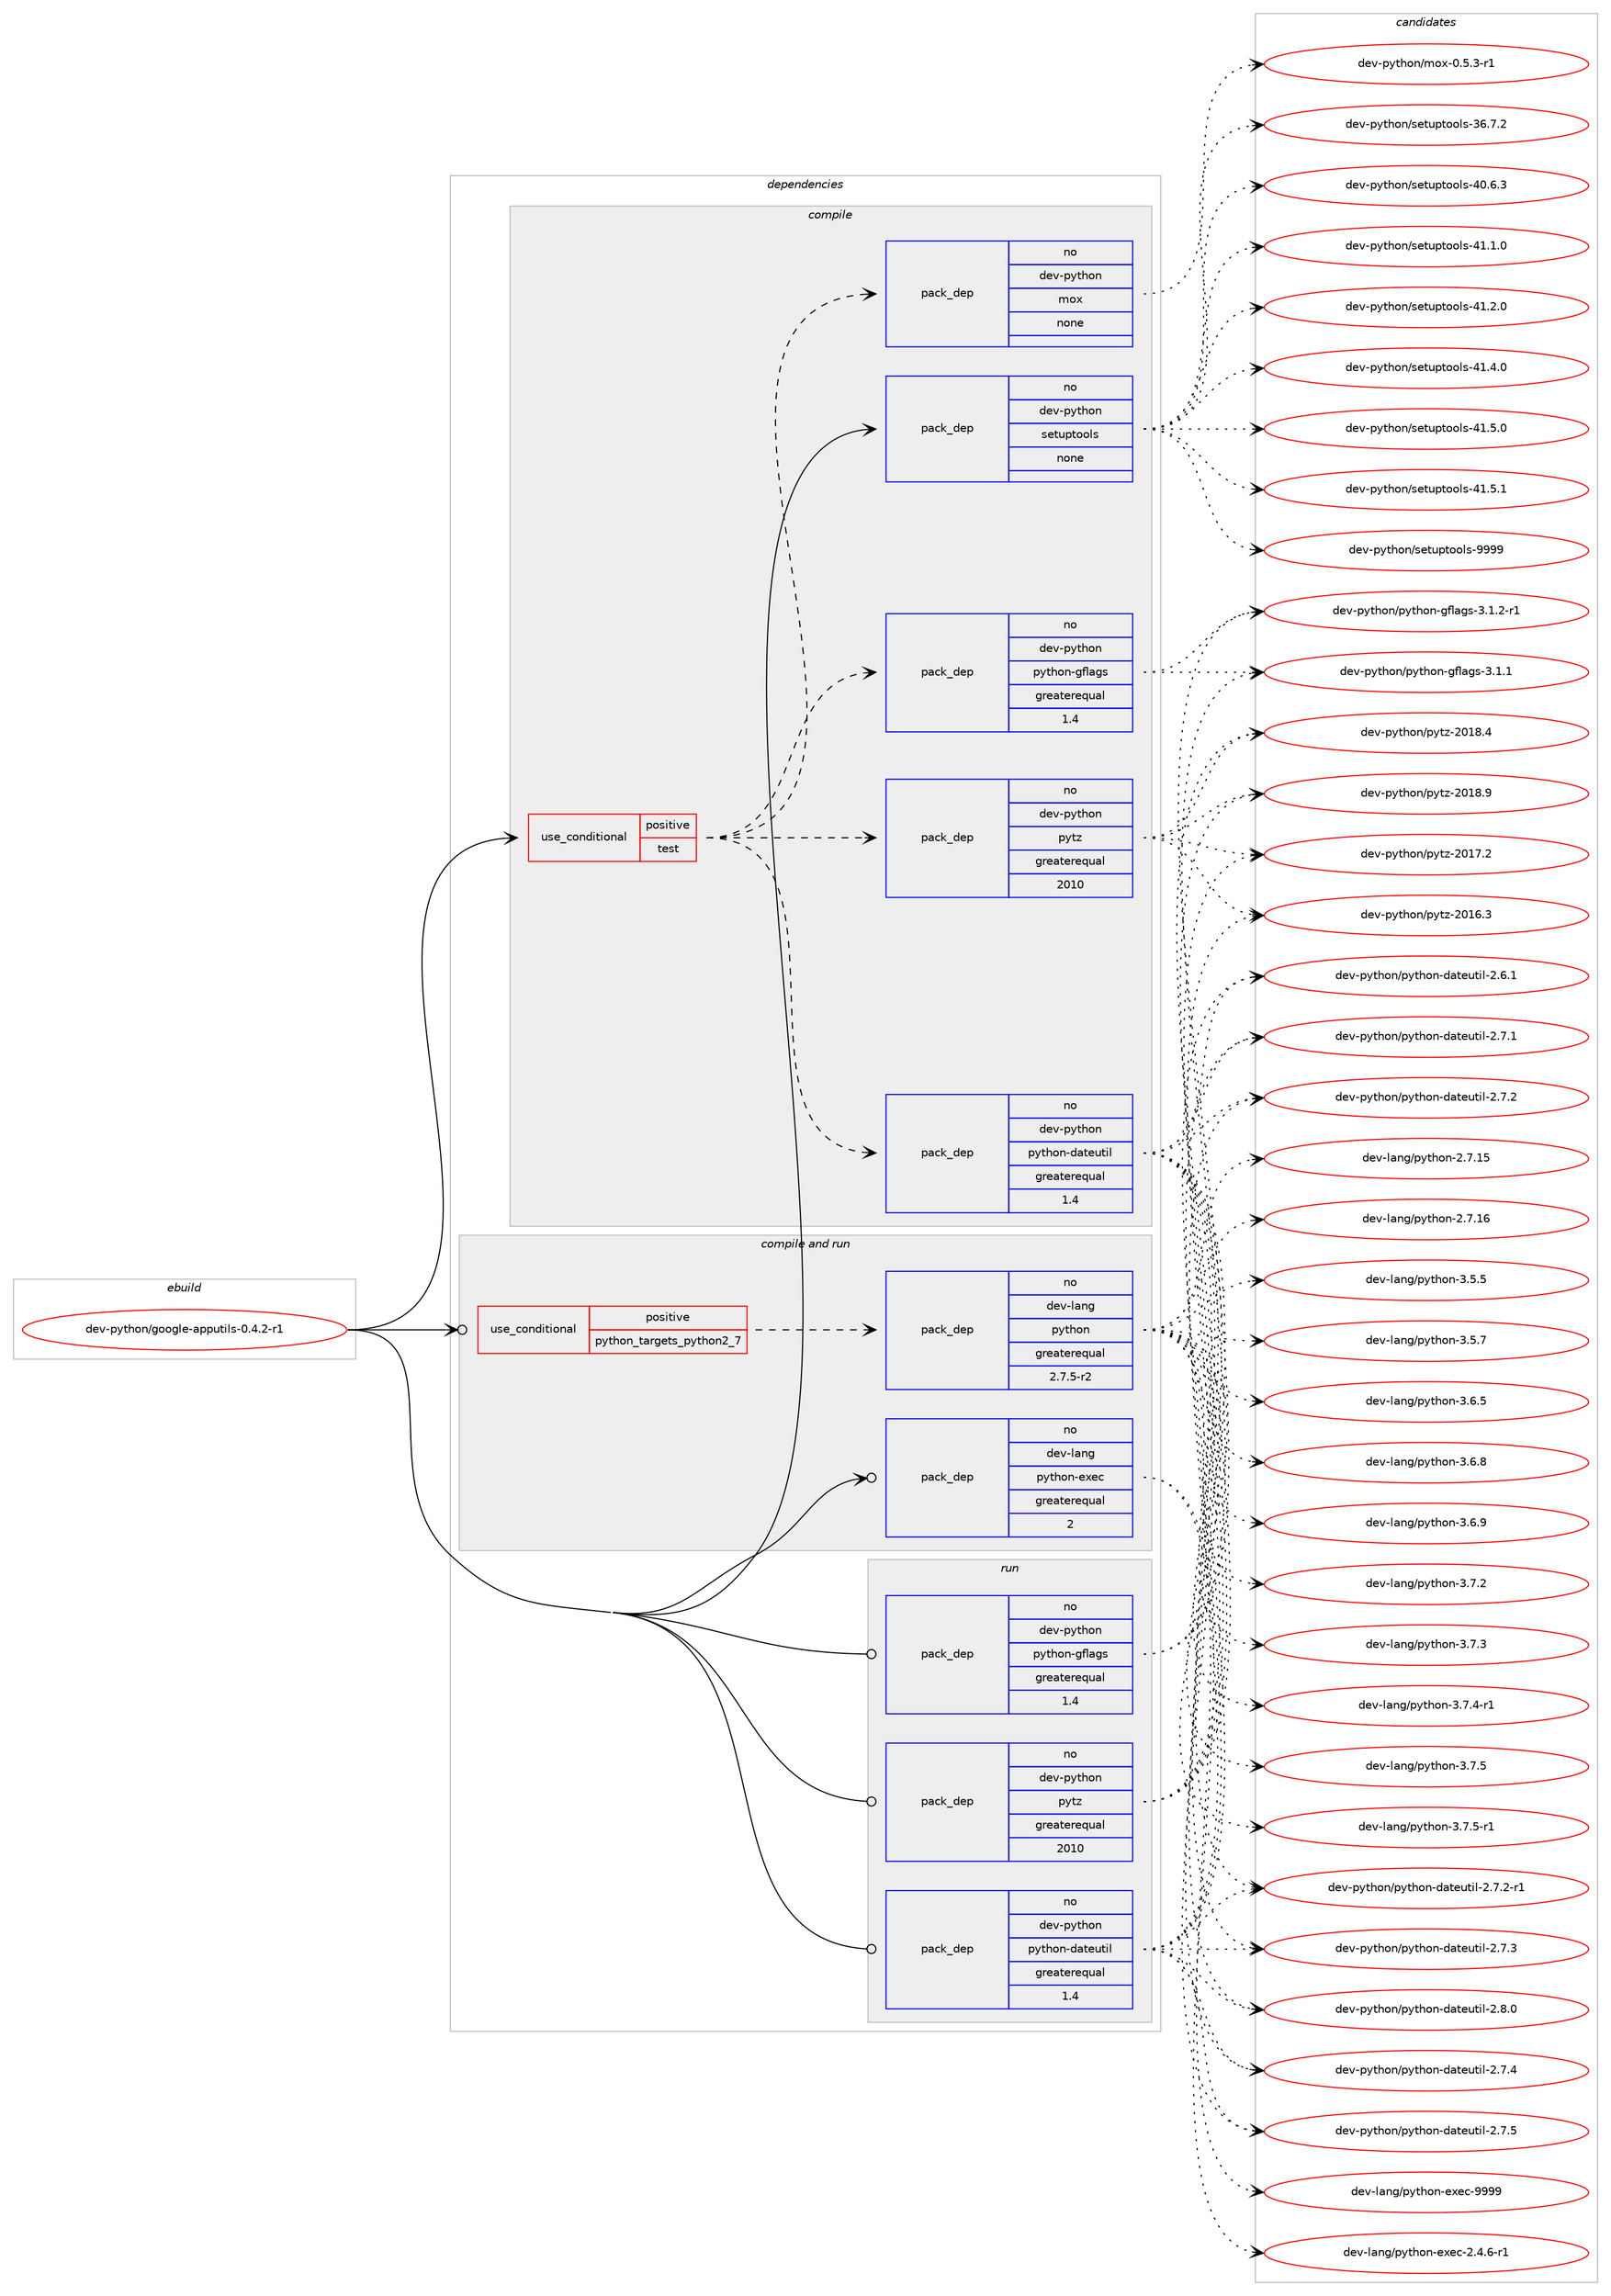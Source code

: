 digraph prolog {

# *************
# Graph options
# *************

newrank=true;
concentrate=true;
compound=true;
graph [rankdir=LR,fontname=Helvetica,fontsize=10,ranksep=1.5];#, ranksep=2.5, nodesep=0.2];
edge  [arrowhead=vee];
node  [fontname=Helvetica,fontsize=10];

# **********
# The ebuild
# **********

subgraph cluster_leftcol {
color=gray;
rank=same;
label=<<i>ebuild</i>>;
id [label="dev-python/google-apputils-0.4.2-r1", color=red, width=4, href="../dev-python/google-apputils-0.4.2-r1.svg"];
}

# ****************
# The dependencies
# ****************

subgraph cluster_midcol {
color=gray;
label=<<i>dependencies</i>>;
subgraph cluster_compile {
fillcolor="#eeeeee";
style=filled;
label=<<i>compile</i>>;
subgraph cond140136 {
dependency607172 [label=<<TABLE BORDER="0" CELLBORDER="1" CELLSPACING="0" CELLPADDING="4"><TR><TD ROWSPAN="3" CELLPADDING="10">use_conditional</TD></TR><TR><TD>positive</TD></TR><TR><TD>test</TD></TR></TABLE>>, shape=none, color=red];
subgraph pack455238 {
dependency607173 [label=<<TABLE BORDER="0" CELLBORDER="1" CELLSPACING="0" CELLPADDING="4" WIDTH="220"><TR><TD ROWSPAN="6" CELLPADDING="30">pack_dep</TD></TR><TR><TD WIDTH="110">no</TD></TR><TR><TD>dev-python</TD></TR><TR><TD>python-dateutil</TD></TR><TR><TD>greaterequal</TD></TR><TR><TD>1.4</TD></TR></TABLE>>, shape=none, color=blue];
}
dependency607172:e -> dependency607173:w [weight=20,style="dashed",arrowhead="vee"];
subgraph pack455239 {
dependency607174 [label=<<TABLE BORDER="0" CELLBORDER="1" CELLSPACING="0" CELLPADDING="4" WIDTH="220"><TR><TD ROWSPAN="6" CELLPADDING="30">pack_dep</TD></TR><TR><TD WIDTH="110">no</TD></TR><TR><TD>dev-python</TD></TR><TR><TD>python-gflags</TD></TR><TR><TD>greaterequal</TD></TR><TR><TD>1.4</TD></TR></TABLE>>, shape=none, color=blue];
}
dependency607172:e -> dependency607174:w [weight=20,style="dashed",arrowhead="vee"];
subgraph pack455240 {
dependency607175 [label=<<TABLE BORDER="0" CELLBORDER="1" CELLSPACING="0" CELLPADDING="4" WIDTH="220"><TR><TD ROWSPAN="6" CELLPADDING="30">pack_dep</TD></TR><TR><TD WIDTH="110">no</TD></TR><TR><TD>dev-python</TD></TR><TR><TD>pytz</TD></TR><TR><TD>greaterequal</TD></TR><TR><TD>2010</TD></TR></TABLE>>, shape=none, color=blue];
}
dependency607172:e -> dependency607175:w [weight=20,style="dashed",arrowhead="vee"];
subgraph pack455241 {
dependency607176 [label=<<TABLE BORDER="0" CELLBORDER="1" CELLSPACING="0" CELLPADDING="4" WIDTH="220"><TR><TD ROWSPAN="6" CELLPADDING="30">pack_dep</TD></TR><TR><TD WIDTH="110">no</TD></TR><TR><TD>dev-python</TD></TR><TR><TD>mox</TD></TR><TR><TD>none</TD></TR><TR><TD></TD></TR></TABLE>>, shape=none, color=blue];
}
dependency607172:e -> dependency607176:w [weight=20,style="dashed",arrowhead="vee"];
}
id:e -> dependency607172:w [weight=20,style="solid",arrowhead="vee"];
subgraph pack455242 {
dependency607177 [label=<<TABLE BORDER="0" CELLBORDER="1" CELLSPACING="0" CELLPADDING="4" WIDTH="220"><TR><TD ROWSPAN="6" CELLPADDING="30">pack_dep</TD></TR><TR><TD WIDTH="110">no</TD></TR><TR><TD>dev-python</TD></TR><TR><TD>setuptools</TD></TR><TR><TD>none</TD></TR><TR><TD></TD></TR></TABLE>>, shape=none, color=blue];
}
id:e -> dependency607177:w [weight=20,style="solid",arrowhead="vee"];
}
subgraph cluster_compileandrun {
fillcolor="#eeeeee";
style=filled;
label=<<i>compile and run</i>>;
subgraph cond140137 {
dependency607178 [label=<<TABLE BORDER="0" CELLBORDER="1" CELLSPACING="0" CELLPADDING="4"><TR><TD ROWSPAN="3" CELLPADDING="10">use_conditional</TD></TR><TR><TD>positive</TD></TR><TR><TD>python_targets_python2_7</TD></TR></TABLE>>, shape=none, color=red];
subgraph pack455243 {
dependency607179 [label=<<TABLE BORDER="0" CELLBORDER="1" CELLSPACING="0" CELLPADDING="4" WIDTH="220"><TR><TD ROWSPAN="6" CELLPADDING="30">pack_dep</TD></TR><TR><TD WIDTH="110">no</TD></TR><TR><TD>dev-lang</TD></TR><TR><TD>python</TD></TR><TR><TD>greaterequal</TD></TR><TR><TD>2.7.5-r2</TD></TR></TABLE>>, shape=none, color=blue];
}
dependency607178:e -> dependency607179:w [weight=20,style="dashed",arrowhead="vee"];
}
id:e -> dependency607178:w [weight=20,style="solid",arrowhead="odotvee"];
subgraph pack455244 {
dependency607180 [label=<<TABLE BORDER="0" CELLBORDER="1" CELLSPACING="0" CELLPADDING="4" WIDTH="220"><TR><TD ROWSPAN="6" CELLPADDING="30">pack_dep</TD></TR><TR><TD WIDTH="110">no</TD></TR><TR><TD>dev-lang</TD></TR><TR><TD>python-exec</TD></TR><TR><TD>greaterequal</TD></TR><TR><TD>2</TD></TR></TABLE>>, shape=none, color=blue];
}
id:e -> dependency607180:w [weight=20,style="solid",arrowhead="odotvee"];
}
subgraph cluster_run {
fillcolor="#eeeeee";
style=filled;
label=<<i>run</i>>;
subgraph pack455245 {
dependency607181 [label=<<TABLE BORDER="0" CELLBORDER="1" CELLSPACING="0" CELLPADDING="4" WIDTH="220"><TR><TD ROWSPAN="6" CELLPADDING="30">pack_dep</TD></TR><TR><TD WIDTH="110">no</TD></TR><TR><TD>dev-python</TD></TR><TR><TD>python-dateutil</TD></TR><TR><TD>greaterequal</TD></TR><TR><TD>1.4</TD></TR></TABLE>>, shape=none, color=blue];
}
id:e -> dependency607181:w [weight=20,style="solid",arrowhead="odot"];
subgraph pack455246 {
dependency607182 [label=<<TABLE BORDER="0" CELLBORDER="1" CELLSPACING="0" CELLPADDING="4" WIDTH="220"><TR><TD ROWSPAN="6" CELLPADDING="30">pack_dep</TD></TR><TR><TD WIDTH="110">no</TD></TR><TR><TD>dev-python</TD></TR><TR><TD>python-gflags</TD></TR><TR><TD>greaterequal</TD></TR><TR><TD>1.4</TD></TR></TABLE>>, shape=none, color=blue];
}
id:e -> dependency607182:w [weight=20,style="solid",arrowhead="odot"];
subgraph pack455247 {
dependency607183 [label=<<TABLE BORDER="0" CELLBORDER="1" CELLSPACING="0" CELLPADDING="4" WIDTH="220"><TR><TD ROWSPAN="6" CELLPADDING="30">pack_dep</TD></TR><TR><TD WIDTH="110">no</TD></TR><TR><TD>dev-python</TD></TR><TR><TD>pytz</TD></TR><TR><TD>greaterequal</TD></TR><TR><TD>2010</TD></TR></TABLE>>, shape=none, color=blue];
}
id:e -> dependency607183:w [weight=20,style="solid",arrowhead="odot"];
}
}

# **************
# The candidates
# **************

subgraph cluster_choices {
rank=same;
color=gray;
label=<<i>candidates</i>>;

subgraph choice455238 {
color=black;
nodesep=1;
choice10010111845112121116104111110471121211161041111104510097116101117116105108455046544649 [label="dev-python/python-dateutil-2.6.1", color=red, width=4,href="../dev-python/python-dateutil-2.6.1.svg"];
choice10010111845112121116104111110471121211161041111104510097116101117116105108455046554649 [label="dev-python/python-dateutil-2.7.1", color=red, width=4,href="../dev-python/python-dateutil-2.7.1.svg"];
choice10010111845112121116104111110471121211161041111104510097116101117116105108455046554650 [label="dev-python/python-dateutil-2.7.2", color=red, width=4,href="../dev-python/python-dateutil-2.7.2.svg"];
choice100101118451121211161041111104711212111610411111045100971161011171161051084550465546504511449 [label="dev-python/python-dateutil-2.7.2-r1", color=red, width=4,href="../dev-python/python-dateutil-2.7.2-r1.svg"];
choice10010111845112121116104111110471121211161041111104510097116101117116105108455046554651 [label="dev-python/python-dateutil-2.7.3", color=red, width=4,href="../dev-python/python-dateutil-2.7.3.svg"];
choice10010111845112121116104111110471121211161041111104510097116101117116105108455046554652 [label="dev-python/python-dateutil-2.7.4", color=red, width=4,href="../dev-python/python-dateutil-2.7.4.svg"];
choice10010111845112121116104111110471121211161041111104510097116101117116105108455046554653 [label="dev-python/python-dateutil-2.7.5", color=red, width=4,href="../dev-python/python-dateutil-2.7.5.svg"];
choice10010111845112121116104111110471121211161041111104510097116101117116105108455046564648 [label="dev-python/python-dateutil-2.8.0", color=red, width=4,href="../dev-python/python-dateutil-2.8.0.svg"];
dependency607173:e -> choice10010111845112121116104111110471121211161041111104510097116101117116105108455046544649:w [style=dotted,weight="100"];
dependency607173:e -> choice10010111845112121116104111110471121211161041111104510097116101117116105108455046554649:w [style=dotted,weight="100"];
dependency607173:e -> choice10010111845112121116104111110471121211161041111104510097116101117116105108455046554650:w [style=dotted,weight="100"];
dependency607173:e -> choice100101118451121211161041111104711212111610411111045100971161011171161051084550465546504511449:w [style=dotted,weight="100"];
dependency607173:e -> choice10010111845112121116104111110471121211161041111104510097116101117116105108455046554651:w [style=dotted,weight="100"];
dependency607173:e -> choice10010111845112121116104111110471121211161041111104510097116101117116105108455046554652:w [style=dotted,weight="100"];
dependency607173:e -> choice10010111845112121116104111110471121211161041111104510097116101117116105108455046554653:w [style=dotted,weight="100"];
dependency607173:e -> choice10010111845112121116104111110471121211161041111104510097116101117116105108455046564648:w [style=dotted,weight="100"];
}
subgraph choice455239 {
color=black;
nodesep=1;
choice10010111845112121116104111110471121211161041111104510310210897103115455146494649 [label="dev-python/python-gflags-3.1.1", color=red, width=4,href="../dev-python/python-gflags-3.1.1.svg"];
choice100101118451121211161041111104711212111610411111045103102108971031154551464946504511449 [label="dev-python/python-gflags-3.1.2-r1", color=red, width=4,href="../dev-python/python-gflags-3.1.2-r1.svg"];
dependency607174:e -> choice10010111845112121116104111110471121211161041111104510310210897103115455146494649:w [style=dotted,weight="100"];
dependency607174:e -> choice100101118451121211161041111104711212111610411111045103102108971031154551464946504511449:w [style=dotted,weight="100"];
}
subgraph choice455240 {
color=black;
nodesep=1;
choice100101118451121211161041111104711212111612245504849544651 [label="dev-python/pytz-2016.3", color=red, width=4,href="../dev-python/pytz-2016.3.svg"];
choice100101118451121211161041111104711212111612245504849554650 [label="dev-python/pytz-2017.2", color=red, width=4,href="../dev-python/pytz-2017.2.svg"];
choice100101118451121211161041111104711212111612245504849564652 [label="dev-python/pytz-2018.4", color=red, width=4,href="../dev-python/pytz-2018.4.svg"];
choice100101118451121211161041111104711212111612245504849564657 [label="dev-python/pytz-2018.9", color=red, width=4,href="../dev-python/pytz-2018.9.svg"];
dependency607175:e -> choice100101118451121211161041111104711212111612245504849544651:w [style=dotted,weight="100"];
dependency607175:e -> choice100101118451121211161041111104711212111612245504849554650:w [style=dotted,weight="100"];
dependency607175:e -> choice100101118451121211161041111104711212111612245504849564652:w [style=dotted,weight="100"];
dependency607175:e -> choice100101118451121211161041111104711212111612245504849564657:w [style=dotted,weight="100"];
}
subgraph choice455241 {
color=black;
nodesep=1;
choice10010111845112121116104111110471091111204548465346514511449 [label="dev-python/mox-0.5.3-r1", color=red, width=4,href="../dev-python/mox-0.5.3-r1.svg"];
dependency607176:e -> choice10010111845112121116104111110471091111204548465346514511449:w [style=dotted,weight="100"];
}
subgraph choice455242 {
color=black;
nodesep=1;
choice100101118451121211161041111104711510111611711211611111110811545515446554650 [label="dev-python/setuptools-36.7.2", color=red, width=4,href="../dev-python/setuptools-36.7.2.svg"];
choice100101118451121211161041111104711510111611711211611111110811545524846544651 [label="dev-python/setuptools-40.6.3", color=red, width=4,href="../dev-python/setuptools-40.6.3.svg"];
choice100101118451121211161041111104711510111611711211611111110811545524946494648 [label="dev-python/setuptools-41.1.0", color=red, width=4,href="../dev-python/setuptools-41.1.0.svg"];
choice100101118451121211161041111104711510111611711211611111110811545524946504648 [label="dev-python/setuptools-41.2.0", color=red, width=4,href="../dev-python/setuptools-41.2.0.svg"];
choice100101118451121211161041111104711510111611711211611111110811545524946524648 [label="dev-python/setuptools-41.4.0", color=red, width=4,href="../dev-python/setuptools-41.4.0.svg"];
choice100101118451121211161041111104711510111611711211611111110811545524946534648 [label="dev-python/setuptools-41.5.0", color=red, width=4,href="../dev-python/setuptools-41.5.0.svg"];
choice100101118451121211161041111104711510111611711211611111110811545524946534649 [label="dev-python/setuptools-41.5.1", color=red, width=4,href="../dev-python/setuptools-41.5.1.svg"];
choice10010111845112121116104111110471151011161171121161111111081154557575757 [label="dev-python/setuptools-9999", color=red, width=4,href="../dev-python/setuptools-9999.svg"];
dependency607177:e -> choice100101118451121211161041111104711510111611711211611111110811545515446554650:w [style=dotted,weight="100"];
dependency607177:e -> choice100101118451121211161041111104711510111611711211611111110811545524846544651:w [style=dotted,weight="100"];
dependency607177:e -> choice100101118451121211161041111104711510111611711211611111110811545524946494648:w [style=dotted,weight="100"];
dependency607177:e -> choice100101118451121211161041111104711510111611711211611111110811545524946504648:w [style=dotted,weight="100"];
dependency607177:e -> choice100101118451121211161041111104711510111611711211611111110811545524946524648:w [style=dotted,weight="100"];
dependency607177:e -> choice100101118451121211161041111104711510111611711211611111110811545524946534648:w [style=dotted,weight="100"];
dependency607177:e -> choice100101118451121211161041111104711510111611711211611111110811545524946534649:w [style=dotted,weight="100"];
dependency607177:e -> choice10010111845112121116104111110471151011161171121161111111081154557575757:w [style=dotted,weight="100"];
}
subgraph choice455243 {
color=black;
nodesep=1;
choice10010111845108971101034711212111610411111045504655464953 [label="dev-lang/python-2.7.15", color=red, width=4,href="../dev-lang/python-2.7.15.svg"];
choice10010111845108971101034711212111610411111045504655464954 [label="dev-lang/python-2.7.16", color=red, width=4,href="../dev-lang/python-2.7.16.svg"];
choice100101118451089711010347112121116104111110455146534653 [label="dev-lang/python-3.5.5", color=red, width=4,href="../dev-lang/python-3.5.5.svg"];
choice100101118451089711010347112121116104111110455146534655 [label="dev-lang/python-3.5.7", color=red, width=4,href="../dev-lang/python-3.5.7.svg"];
choice100101118451089711010347112121116104111110455146544653 [label="dev-lang/python-3.6.5", color=red, width=4,href="../dev-lang/python-3.6.5.svg"];
choice100101118451089711010347112121116104111110455146544656 [label="dev-lang/python-3.6.8", color=red, width=4,href="../dev-lang/python-3.6.8.svg"];
choice100101118451089711010347112121116104111110455146544657 [label="dev-lang/python-3.6.9", color=red, width=4,href="../dev-lang/python-3.6.9.svg"];
choice100101118451089711010347112121116104111110455146554650 [label="dev-lang/python-3.7.2", color=red, width=4,href="../dev-lang/python-3.7.2.svg"];
choice100101118451089711010347112121116104111110455146554651 [label="dev-lang/python-3.7.3", color=red, width=4,href="../dev-lang/python-3.7.3.svg"];
choice1001011184510897110103471121211161041111104551465546524511449 [label="dev-lang/python-3.7.4-r1", color=red, width=4,href="../dev-lang/python-3.7.4-r1.svg"];
choice100101118451089711010347112121116104111110455146554653 [label="dev-lang/python-3.7.5", color=red, width=4,href="../dev-lang/python-3.7.5.svg"];
choice1001011184510897110103471121211161041111104551465546534511449 [label="dev-lang/python-3.7.5-r1", color=red, width=4,href="../dev-lang/python-3.7.5-r1.svg"];
dependency607179:e -> choice10010111845108971101034711212111610411111045504655464953:w [style=dotted,weight="100"];
dependency607179:e -> choice10010111845108971101034711212111610411111045504655464954:w [style=dotted,weight="100"];
dependency607179:e -> choice100101118451089711010347112121116104111110455146534653:w [style=dotted,weight="100"];
dependency607179:e -> choice100101118451089711010347112121116104111110455146534655:w [style=dotted,weight="100"];
dependency607179:e -> choice100101118451089711010347112121116104111110455146544653:w [style=dotted,weight="100"];
dependency607179:e -> choice100101118451089711010347112121116104111110455146544656:w [style=dotted,weight="100"];
dependency607179:e -> choice100101118451089711010347112121116104111110455146544657:w [style=dotted,weight="100"];
dependency607179:e -> choice100101118451089711010347112121116104111110455146554650:w [style=dotted,weight="100"];
dependency607179:e -> choice100101118451089711010347112121116104111110455146554651:w [style=dotted,weight="100"];
dependency607179:e -> choice1001011184510897110103471121211161041111104551465546524511449:w [style=dotted,weight="100"];
dependency607179:e -> choice100101118451089711010347112121116104111110455146554653:w [style=dotted,weight="100"];
dependency607179:e -> choice1001011184510897110103471121211161041111104551465546534511449:w [style=dotted,weight="100"];
}
subgraph choice455244 {
color=black;
nodesep=1;
choice10010111845108971101034711212111610411111045101120101994550465246544511449 [label="dev-lang/python-exec-2.4.6-r1", color=red, width=4,href="../dev-lang/python-exec-2.4.6-r1.svg"];
choice10010111845108971101034711212111610411111045101120101994557575757 [label="dev-lang/python-exec-9999", color=red, width=4,href="../dev-lang/python-exec-9999.svg"];
dependency607180:e -> choice10010111845108971101034711212111610411111045101120101994550465246544511449:w [style=dotted,weight="100"];
dependency607180:e -> choice10010111845108971101034711212111610411111045101120101994557575757:w [style=dotted,weight="100"];
}
subgraph choice455245 {
color=black;
nodesep=1;
choice10010111845112121116104111110471121211161041111104510097116101117116105108455046544649 [label="dev-python/python-dateutil-2.6.1", color=red, width=4,href="../dev-python/python-dateutil-2.6.1.svg"];
choice10010111845112121116104111110471121211161041111104510097116101117116105108455046554649 [label="dev-python/python-dateutil-2.7.1", color=red, width=4,href="../dev-python/python-dateutil-2.7.1.svg"];
choice10010111845112121116104111110471121211161041111104510097116101117116105108455046554650 [label="dev-python/python-dateutil-2.7.2", color=red, width=4,href="../dev-python/python-dateutil-2.7.2.svg"];
choice100101118451121211161041111104711212111610411111045100971161011171161051084550465546504511449 [label="dev-python/python-dateutil-2.7.2-r1", color=red, width=4,href="../dev-python/python-dateutil-2.7.2-r1.svg"];
choice10010111845112121116104111110471121211161041111104510097116101117116105108455046554651 [label="dev-python/python-dateutil-2.7.3", color=red, width=4,href="../dev-python/python-dateutil-2.7.3.svg"];
choice10010111845112121116104111110471121211161041111104510097116101117116105108455046554652 [label="dev-python/python-dateutil-2.7.4", color=red, width=4,href="../dev-python/python-dateutil-2.7.4.svg"];
choice10010111845112121116104111110471121211161041111104510097116101117116105108455046554653 [label="dev-python/python-dateutil-2.7.5", color=red, width=4,href="../dev-python/python-dateutil-2.7.5.svg"];
choice10010111845112121116104111110471121211161041111104510097116101117116105108455046564648 [label="dev-python/python-dateutil-2.8.0", color=red, width=4,href="../dev-python/python-dateutil-2.8.0.svg"];
dependency607181:e -> choice10010111845112121116104111110471121211161041111104510097116101117116105108455046544649:w [style=dotted,weight="100"];
dependency607181:e -> choice10010111845112121116104111110471121211161041111104510097116101117116105108455046554649:w [style=dotted,weight="100"];
dependency607181:e -> choice10010111845112121116104111110471121211161041111104510097116101117116105108455046554650:w [style=dotted,weight="100"];
dependency607181:e -> choice100101118451121211161041111104711212111610411111045100971161011171161051084550465546504511449:w [style=dotted,weight="100"];
dependency607181:e -> choice10010111845112121116104111110471121211161041111104510097116101117116105108455046554651:w [style=dotted,weight="100"];
dependency607181:e -> choice10010111845112121116104111110471121211161041111104510097116101117116105108455046554652:w [style=dotted,weight="100"];
dependency607181:e -> choice10010111845112121116104111110471121211161041111104510097116101117116105108455046554653:w [style=dotted,weight="100"];
dependency607181:e -> choice10010111845112121116104111110471121211161041111104510097116101117116105108455046564648:w [style=dotted,weight="100"];
}
subgraph choice455246 {
color=black;
nodesep=1;
choice10010111845112121116104111110471121211161041111104510310210897103115455146494649 [label="dev-python/python-gflags-3.1.1", color=red, width=4,href="../dev-python/python-gflags-3.1.1.svg"];
choice100101118451121211161041111104711212111610411111045103102108971031154551464946504511449 [label="dev-python/python-gflags-3.1.2-r1", color=red, width=4,href="../dev-python/python-gflags-3.1.2-r1.svg"];
dependency607182:e -> choice10010111845112121116104111110471121211161041111104510310210897103115455146494649:w [style=dotted,weight="100"];
dependency607182:e -> choice100101118451121211161041111104711212111610411111045103102108971031154551464946504511449:w [style=dotted,weight="100"];
}
subgraph choice455247 {
color=black;
nodesep=1;
choice100101118451121211161041111104711212111612245504849544651 [label="dev-python/pytz-2016.3", color=red, width=4,href="../dev-python/pytz-2016.3.svg"];
choice100101118451121211161041111104711212111612245504849554650 [label="dev-python/pytz-2017.2", color=red, width=4,href="../dev-python/pytz-2017.2.svg"];
choice100101118451121211161041111104711212111612245504849564652 [label="dev-python/pytz-2018.4", color=red, width=4,href="../dev-python/pytz-2018.4.svg"];
choice100101118451121211161041111104711212111612245504849564657 [label="dev-python/pytz-2018.9", color=red, width=4,href="../dev-python/pytz-2018.9.svg"];
dependency607183:e -> choice100101118451121211161041111104711212111612245504849544651:w [style=dotted,weight="100"];
dependency607183:e -> choice100101118451121211161041111104711212111612245504849554650:w [style=dotted,weight="100"];
dependency607183:e -> choice100101118451121211161041111104711212111612245504849564652:w [style=dotted,weight="100"];
dependency607183:e -> choice100101118451121211161041111104711212111612245504849564657:w [style=dotted,weight="100"];
}
}

}
